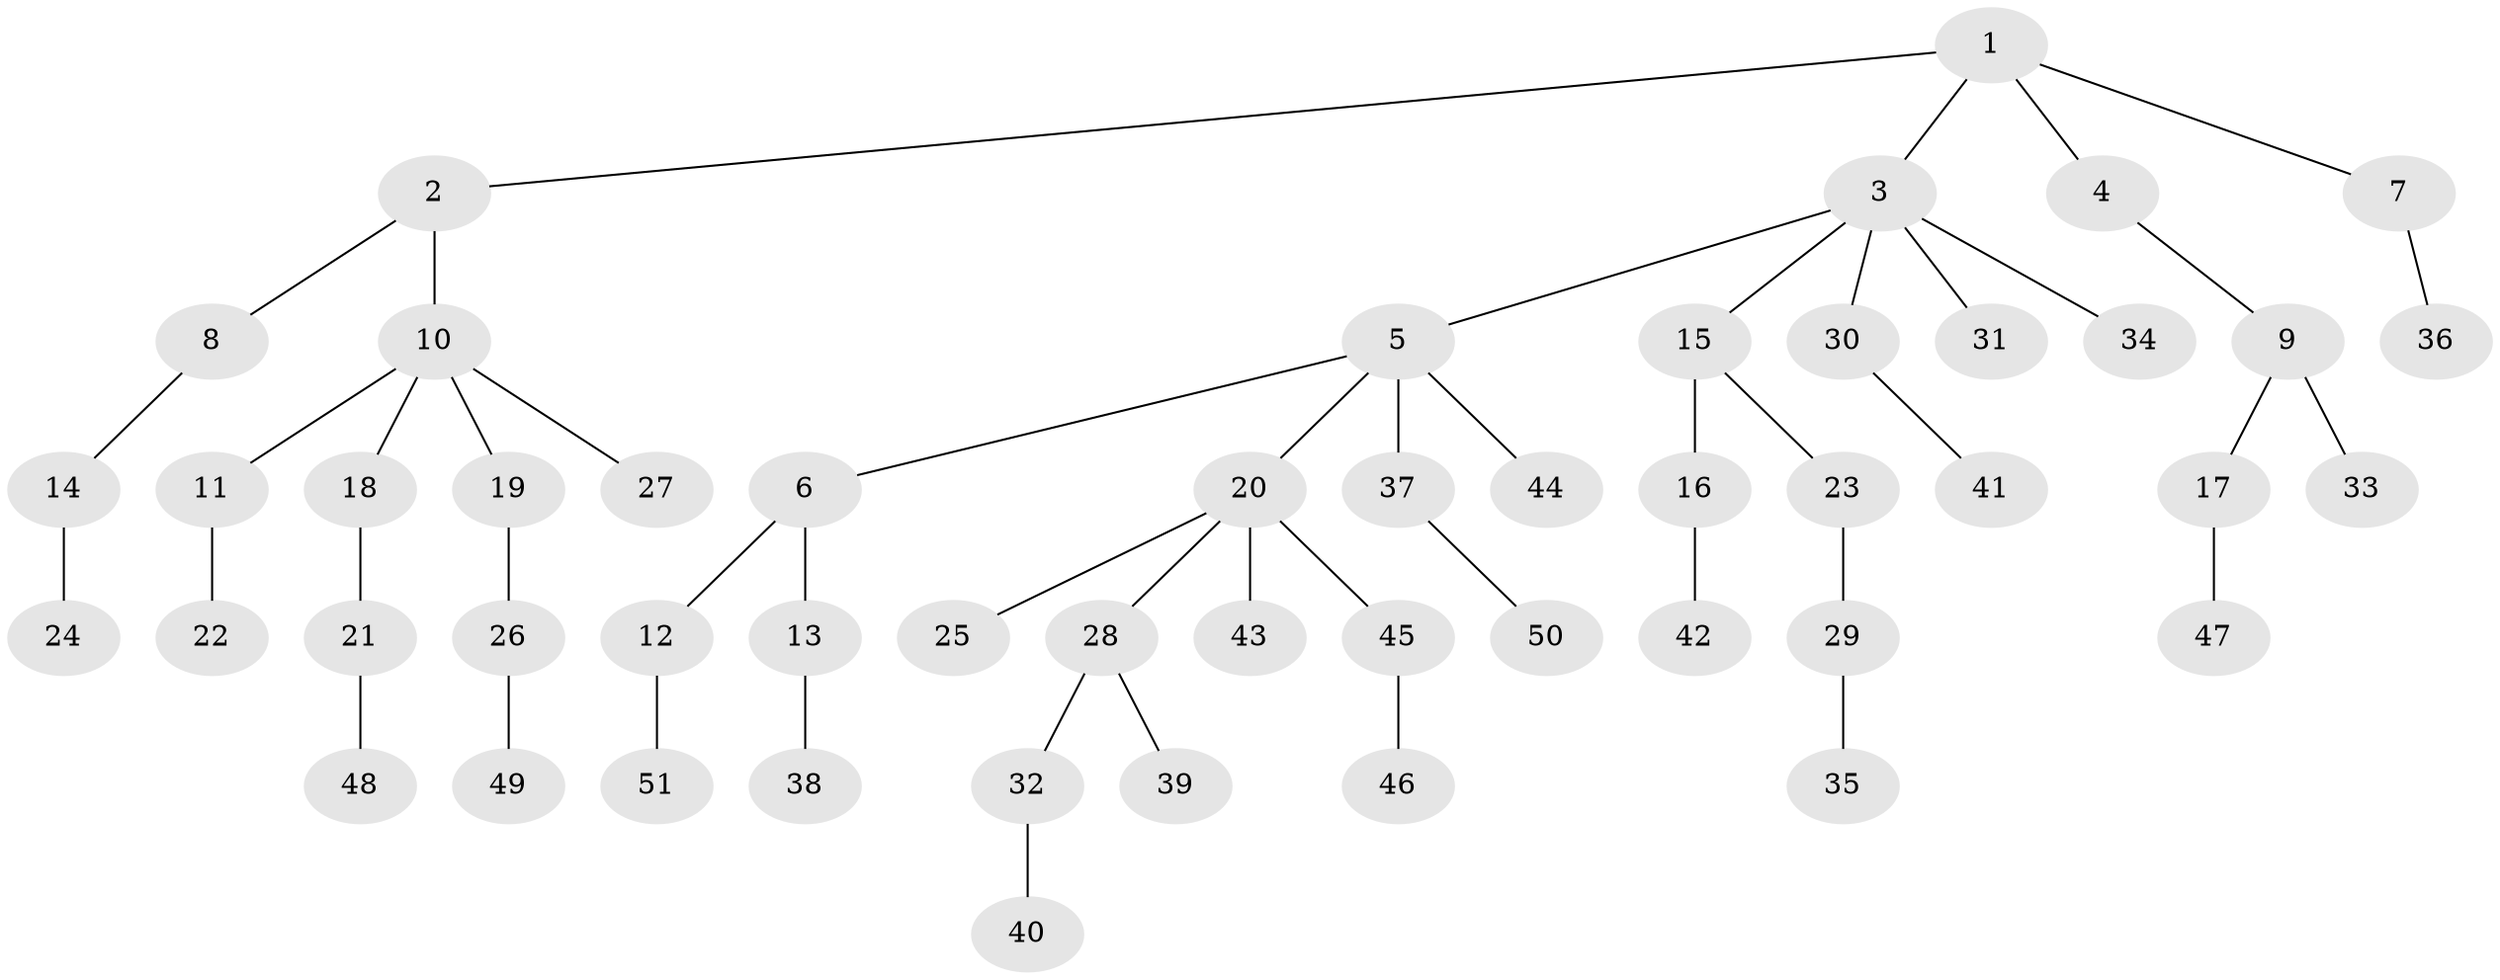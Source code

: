 // coarse degree distribution, {1: 0.8, 2: 0.13333333333333333, 12: 0.06666666666666667}
// Generated by graph-tools (version 1.1) at 2025/56/03/04/25 21:56:08]
// undirected, 51 vertices, 50 edges
graph export_dot {
graph [start="1"]
  node [color=gray90,style=filled];
  1;
  2;
  3;
  4;
  5;
  6;
  7;
  8;
  9;
  10;
  11;
  12;
  13;
  14;
  15;
  16;
  17;
  18;
  19;
  20;
  21;
  22;
  23;
  24;
  25;
  26;
  27;
  28;
  29;
  30;
  31;
  32;
  33;
  34;
  35;
  36;
  37;
  38;
  39;
  40;
  41;
  42;
  43;
  44;
  45;
  46;
  47;
  48;
  49;
  50;
  51;
  1 -- 2;
  1 -- 3;
  1 -- 4;
  1 -- 7;
  2 -- 8;
  2 -- 10;
  3 -- 5;
  3 -- 15;
  3 -- 30;
  3 -- 31;
  3 -- 34;
  4 -- 9;
  5 -- 6;
  5 -- 20;
  5 -- 37;
  5 -- 44;
  6 -- 12;
  6 -- 13;
  7 -- 36;
  8 -- 14;
  9 -- 17;
  9 -- 33;
  10 -- 11;
  10 -- 18;
  10 -- 19;
  10 -- 27;
  11 -- 22;
  12 -- 51;
  13 -- 38;
  14 -- 24;
  15 -- 16;
  15 -- 23;
  16 -- 42;
  17 -- 47;
  18 -- 21;
  19 -- 26;
  20 -- 25;
  20 -- 28;
  20 -- 43;
  20 -- 45;
  21 -- 48;
  23 -- 29;
  26 -- 49;
  28 -- 32;
  28 -- 39;
  29 -- 35;
  30 -- 41;
  32 -- 40;
  37 -- 50;
  45 -- 46;
}
